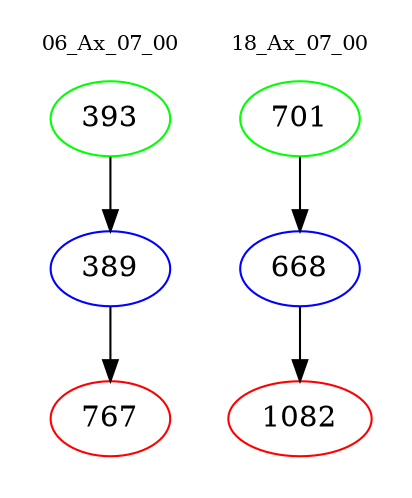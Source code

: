 digraph{
subgraph cluster_0 {
color = white
label = "06_Ax_07_00";
fontsize=10;
T0_393 [label="393", color="green"]
T0_393 -> T0_389 [color="black"]
T0_389 [label="389", color="blue"]
T0_389 -> T0_767 [color="black"]
T0_767 [label="767", color="red"]
}
subgraph cluster_1 {
color = white
label = "18_Ax_07_00";
fontsize=10;
T1_701 [label="701", color="green"]
T1_701 -> T1_668 [color="black"]
T1_668 [label="668", color="blue"]
T1_668 -> T1_1082 [color="black"]
T1_1082 [label="1082", color="red"]
}
}
